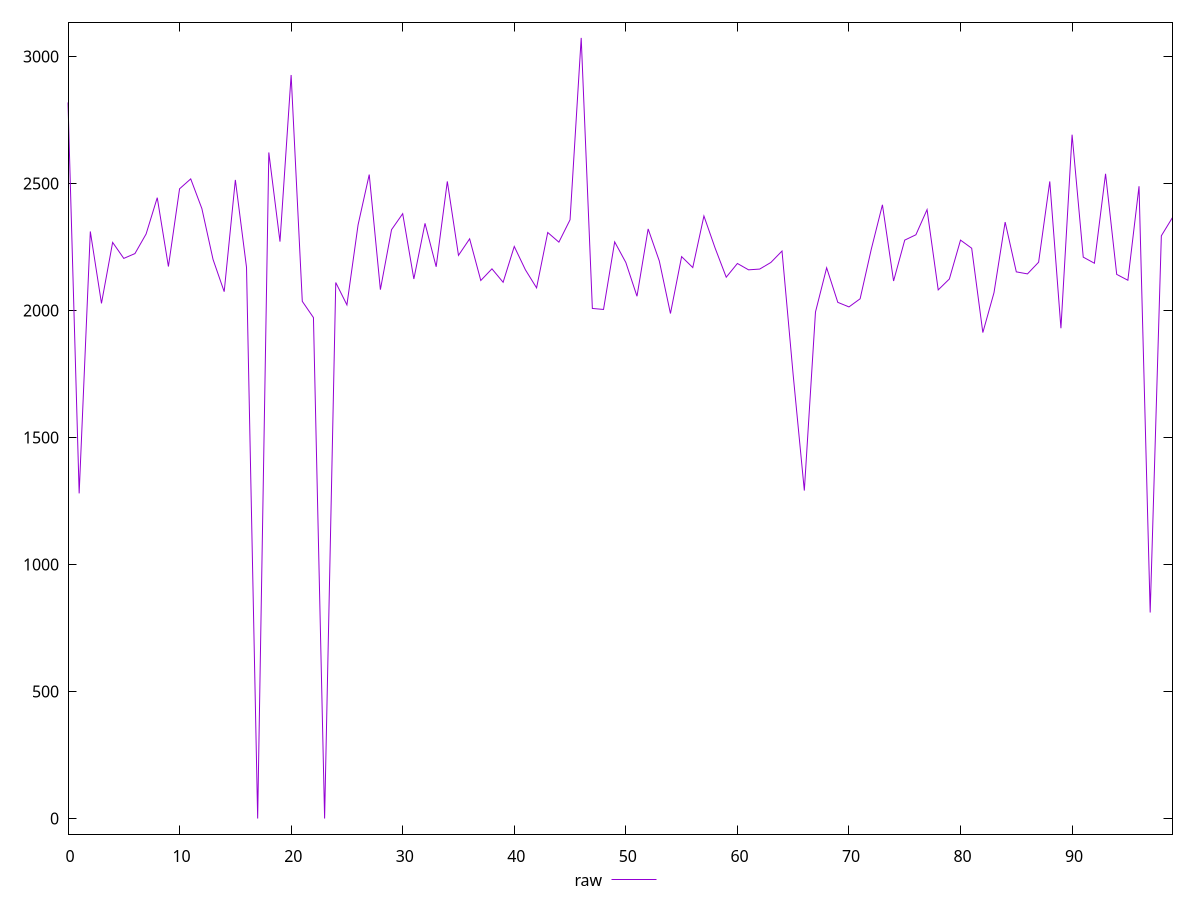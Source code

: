 reset

$raw <<EOF
0 2819
1 1280
2 2311
3 2028
4 2268
5 2205
6 2224
7 2301
8 2444
9 2173
10 2479
11 2518
12 2401
13 2201
14 2074
15 2514
16 2170
17 0
18 2622
19 2271
20 2927
21 2036
22 1972
23 0
24 2110
25 2022
26 2337
27 2535
28 2082
29 2318
30 2381
31 2124
32 2343
33 2172
34 2508
35 2217
36 2282
37 2118
38 2164
39 2111
40 2252
41 2160
42 2089
43 2307
44 2269
45 2357
46 3073
47 2008
48 2004
49 2270
50 2189
51 2056
52 2321
53 2195
54 1988
55 2212
56 2169
57 2372
58 2246
59 2131
60 2185
61 2160
62 2163
63 2189
64 2234
65 1746
66 1291
67 1994
68 2168
69 2032
70 2014
71 2046
72 2241
73 2416
74 2116
75 2277
76 2298
77 2397
78 2081
79 2124
80 2277
81 2245
82 1913
83 2070
84 2348
85 2152
86 2144
87 2190
88 2508
89 1930
90 2692
91 2210
92 2186
93 2538
94 2142
95 2119
96 2489
97 811
98 2294
99 2366
EOF

set key outside below
set xrange [0:99]
set yrange [-61.46:3134.46]
set trange [-61.46:3134.46]
set terminal svg size 640, 500 enhanced background rgb 'white'
set output "report_00015_2021-02-09T16-11-33.973Z/uses-rel-preload/samples/pages+cached/raw/values.svg"

plot $raw title "raw" with line

reset

